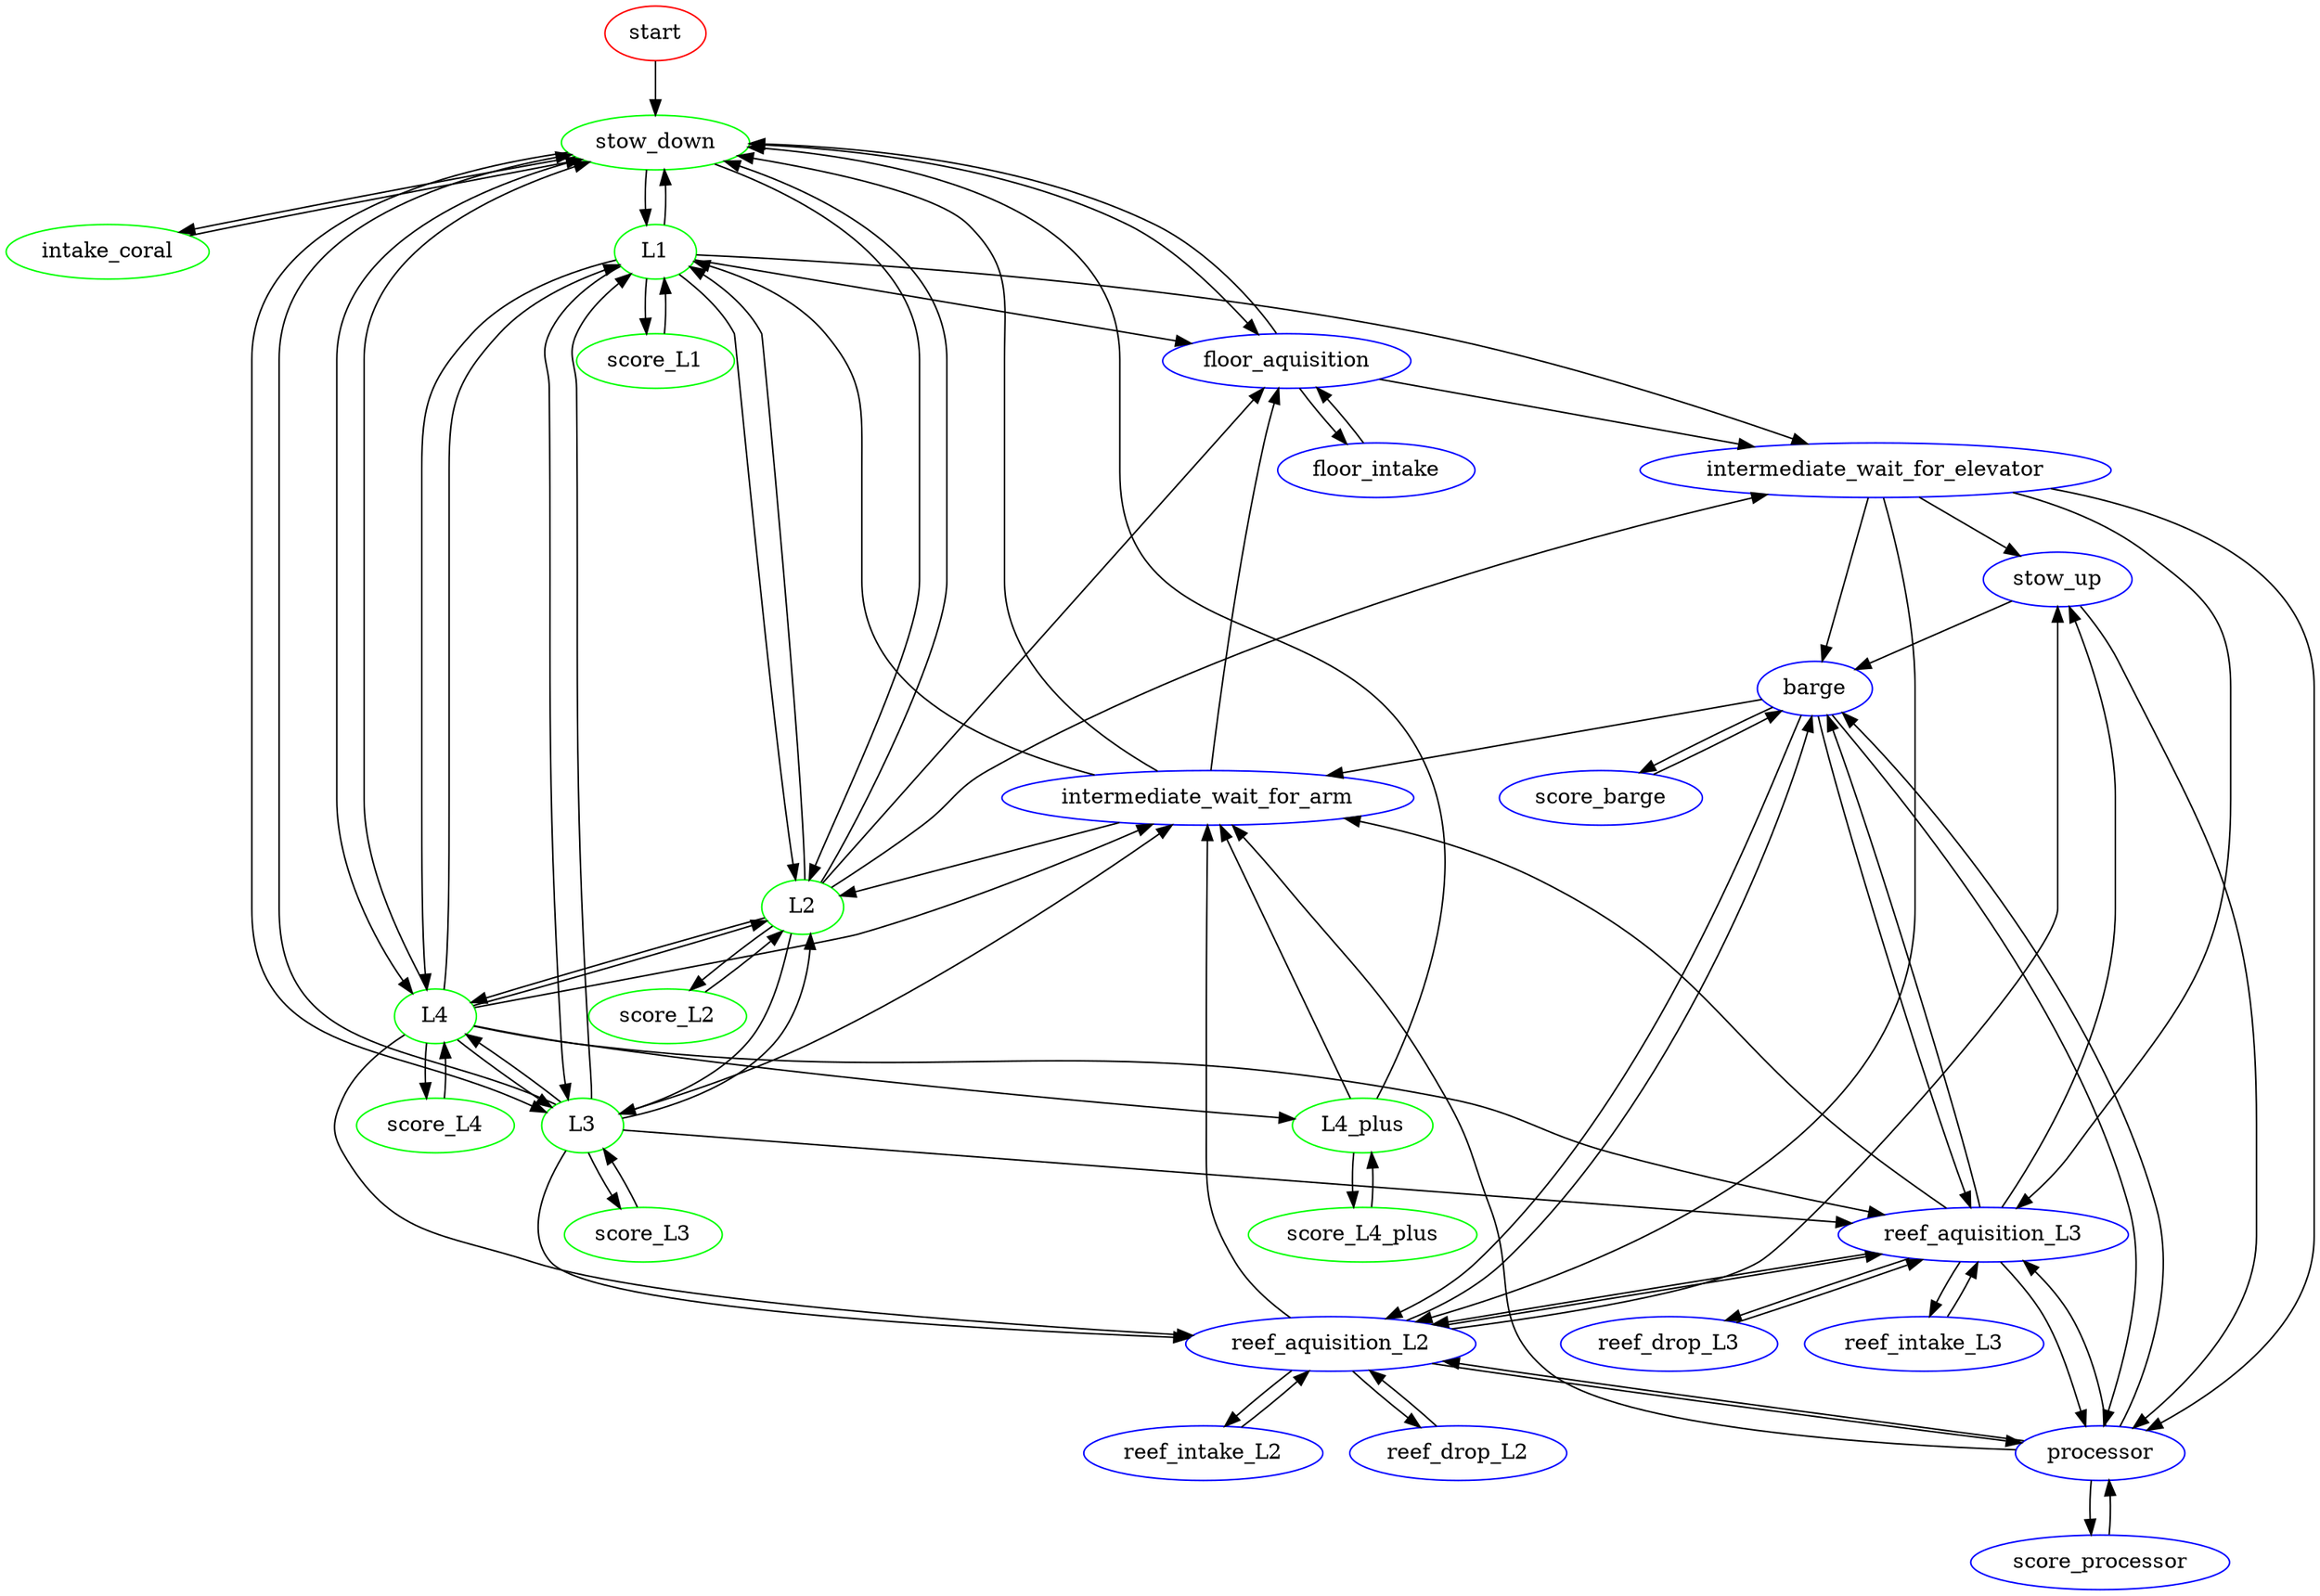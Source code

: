 digraph {
  /*
   * Graphviz DOT file for the superstructure state machine.
   * States are represented as nodes, and transitions are represented as edges.
  */

  // Node definitions
  start [color = red]
  stow_down [color = green]

  intake_coral [color = green]

  L1 [color = green]
  L2 [color = green]
  L3 [color = green]
  L4 [color = green]
  L4_plus [color = green]

  score_L1 [color = green]
  score_L2 [color = green]
  score_L3 [color = green]
  score_L4 [color = green]
  score_L4_plus [color = green]

  intermediate_wait_for_elevator [color = blue]
  intermediate_wait_for_arm [color = blue]

  stow_up [color = blue]

  floor_aquisition [color = blue]
  reef_aquisition_L2 [color = blue]
  reef_aquisition_L3 [color = blue]

  barge [color = blue]
  processor [color = blue]

  floor_intake [color = blue]
  reef_intake_L2 [color = blue]
  reef_intake_L3 [color = blue]
  reef_drop_L2 [color = blue]
  reef_drop_L3 [color = blue]

  score_barge [color = blue]
  score_processor [color = blue]



  // start  
  start -> stow_down

  // stow down
  stow_down -> intake_coral
  stow_down -> L1
  stow_down -> L2
  stow_down -> L3
  stow_down -> L4

  stow_down -> floor_aquisition

  // intake coral
  intake_coral -> stow_down

  // L1
  L1 -> stow_down
  
  L1 -> L2
  L1 -> L3
  L1 -> L4
  
  L1 -> score_L1

  L1 -> intermediate_wait_for_elevator

  L1 -> floor_aquisition

  // L2
  L2 -> stow_down

  L2 -> L1
  L2 -> L3
  L2 -> L4

  L2 -> score_L2
  
  L2 -> intermediate_wait_for_elevator

  L2 -> floor_aquisition

  // L3
  L3 -> stow_down

  L3 -> L1
  L3 -> L2
  L3 -> L4

  L3 -> score_L3
  
  L3 -> intermediate_wait_for_arm
  
  L3 -> reef_aquisition_L2
  L3 -> reef_aquisition_L3
  
  // L4
  L4 -> stow_down
  
  L4 -> L1
  L4 -> L2
  L4 -> L3
  L4 -> L4_plus
  
  L4 -> score_L4
  
  L4 -> intermediate_wait_for_arm
  
  L4 -> reef_aquisition_L2
  L4 -> reef_aquisition_L3
  
  // L4_plus
  L4_plus -> stow_down
  
  L4_plus -> score_L4_plus
  
  L4_plus -> intermediate_wait_for_arm
  
  // score_L1
  score_L1 -> L1
  
  // score_L2
  score_L2 -> L2
  
  // score_L3
  score_L3 -> L3
  
  // score_L4
  score_L4 -> L4
  
  // score_L4_plus
  score_L4_plus -> L4_plus
  
  // intermediate_wait_for_elevator
  intermediate_wait_for_elevator -> stow_up
  
  intermediate_wait_for_elevator -> reef_aquisition_L2
  intermediate_wait_for_elevator -> reef_aquisition_L3
  
  intermediate_wait_for_elevator -> barge
  intermediate_wait_for_elevator -> processor

  // intermediate_wait_for_arm
  intermediate_wait_for_arm -> stow_down
  
  intermediate_wait_for_arm -> L1
  intermediate_wait_for_arm -> L2
  
  intermediate_wait_for_arm -> floor_aquisition
  
  // stow_up
  stow_up -> barge
  stow_up -> processor
  
  // floor_aquisition
  floor_aquisition -> stow_down
  
  floor_aquisition -> intermediate_wait_for_elevator
  
  floor_aquisition -> floor_intake
  
  // reef_aquisition_L2
  reef_aquisition_L2 -> intermediate_wait_for_arm
  
  reef_aquisition_L2 -> stow_up
  
  reef_aquisition_L2 -> reef_aquisition_L3
  
  reef_aquisition_L2 -> barge
  reef_aquisition_L2 -> processor
  
  reef_aquisition_L2 -> reef_intake_L2
  reef_aquisition_L2 -> reef_drop_L2

  // reef_aquisition_L3
  reef_aquisition_L3 -> intermediate_wait_for_arm
  
  reef_aquisition_L3 -> stow_up
  
  reef_aquisition_L3 -> reef_aquisition_L2
  
  reef_aquisition_L3 -> barge
  reef_aquisition_L3 -> processor
  
  reef_aquisition_L3 -> reef_intake_L3
  reef_aquisition_L3 -> reef_drop_L3
  
  // barge
  barge -> intermediate_wait_for_arm
  
  barge -> reef_aquisition_L2
  barge -> reef_aquisition_L3
  
  barge -> processor
  
  barge -> score_barge
  
  // processor
  processor -> intermediate_wait_for_arm
  
  processor -> reef_aquisition_L2
  processor -> reef_aquisition_L3
  
  processor -> barge
  
  processor -> score_processor
  
  // floor_intake
  floor_intake -> floor_aquisition
  
  // reef_intake_L2
  reef_intake_L2 -> reef_aquisition_L2
  
  // reef_intake_L3
  reef_intake_L3 -> reef_aquisition_L3
  
  // reef_drop_L2
  reef_drop_L2 -> reef_aquisition_L2
  
  // reef_drop_L3
  reef_drop_L3 -> reef_aquisition_L3
  
  // score_barge
  score_barge -> barge
  
  // score_processor
  score_processor -> processor
}